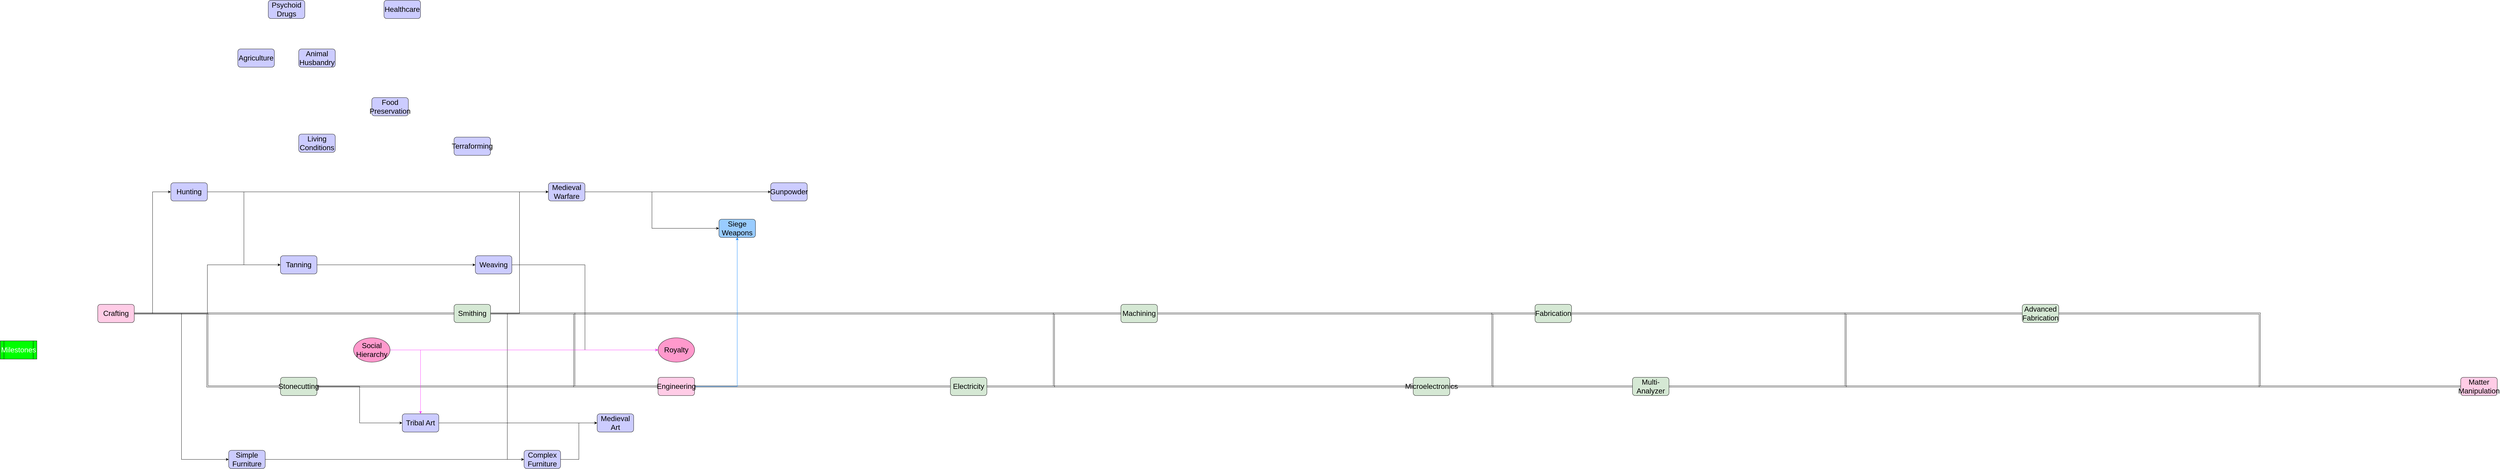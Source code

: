 <mxfile version="22.1.21" type="github">
  <diagram id="6a731a19-8d31-9384-78a2-239565b7b9f0" name="Page-1">
    <mxGraphModel dx="4646" dy="3814" grid="1" gridSize="10" guides="1" tooltips="1" connect="1" arrows="1" fold="1" page="1" pageScale="1" pageWidth="1169" pageHeight="827" background="none" math="0" shadow="0">
      <root>
        <mxCell id="0" />
        <mxCell id="1" parent="0" />
        <mxCell id="Bz1Tul2NDRuwhw3GlTzB-159" value="&lt;font style=&quot;font-size: 24px;&quot; color=&quot;#ffffff&quot;&gt;Milestones&lt;/font&gt;" style="shape=process;whiteSpace=wrap;html=1;backgroundOutline=1;fillColor=#00FF00;" parent="1" vertex="1">
          <mxGeometry x="-380" y="-30" width="120" height="60" as="geometry" />
        </mxCell>
        <mxCell id="XBrCe-OAdbCVLNR5H5HG-2" style="edgeStyle=orthogonalEdgeStyle;rounded=0;orthogonalLoop=1;jettySize=auto;html=1;exitX=1;exitY=0.5;exitDx=0;exitDy=0;entryX=0;entryY=0.5;entryDx=0;entryDy=0;shape=link;" edge="1" parent="1" source="Bz1Tul2NDRuwhw3GlTzB-160" target="Bz1Tul2NDRuwhw3GlTzB-170">
          <mxGeometry relative="1" as="geometry" />
        </mxCell>
        <mxCell id="XBrCe-OAdbCVLNR5H5HG-39" style="edgeStyle=orthogonalEdgeStyle;rounded=0;orthogonalLoop=1;jettySize=auto;html=1;exitX=1;exitY=0.5;exitDx=0;exitDy=0;entryX=0;entryY=0.5;entryDx=0;entryDy=0;" edge="1" parent="1" source="Bz1Tul2NDRuwhw3GlTzB-160" target="XBrCe-OAdbCVLNR5H5HG-38">
          <mxGeometry relative="1" as="geometry" />
        </mxCell>
        <mxCell id="Bz1Tul2NDRuwhw3GlTzB-160" value="&lt;font style=&quot;font-size: 24px;&quot;&gt;Stonecutting&lt;/font&gt;" style="rounded=1;whiteSpace=wrap;html=1;fillColor=#D5E8D4;" parent="1" vertex="1">
          <mxGeometry x="540" y="90" width="120" height="60" as="geometry" />
        </mxCell>
        <mxCell id="XBrCe-OAdbCVLNR5H5HG-3" style="edgeStyle=orthogonalEdgeStyle;rounded=0;orthogonalLoop=1;jettySize=auto;html=1;exitX=1;exitY=0.5;exitDx=0;exitDy=0;entryX=0;entryY=0.5;entryDx=0;entryDy=0;shape=link;" edge="1" parent="1" source="Bz1Tul2NDRuwhw3GlTzB-161" target="Bz1Tul2NDRuwhw3GlTzB-170">
          <mxGeometry relative="1" as="geometry" />
        </mxCell>
        <mxCell id="XBrCe-OAdbCVLNR5H5HG-4" style="edgeStyle=orthogonalEdgeStyle;rounded=0;orthogonalLoop=1;jettySize=auto;html=1;exitX=1;exitY=0.5;exitDx=0;exitDy=0;entryX=0;entryY=0.5;entryDx=0;entryDy=0;shape=link;" edge="1" parent="1" source="Bz1Tul2NDRuwhw3GlTzB-161" target="Bz1Tul2NDRuwhw3GlTzB-163">
          <mxGeometry relative="1" as="geometry" />
        </mxCell>
        <mxCell id="XBrCe-OAdbCVLNR5H5HG-26" style="edgeStyle=orthogonalEdgeStyle;rounded=0;orthogonalLoop=1;jettySize=auto;html=1;exitX=1;exitY=0.5;exitDx=0;exitDy=0;entryX=0;entryY=0.5;entryDx=0;entryDy=0;" edge="1" parent="1" source="Bz1Tul2NDRuwhw3GlTzB-161" target="Bz1Tul2NDRuwhw3GlTzB-176">
          <mxGeometry relative="1" as="geometry" />
        </mxCell>
        <mxCell id="XBrCe-OAdbCVLNR5H5HG-37" style="edgeStyle=orthogonalEdgeStyle;rounded=0;orthogonalLoop=1;jettySize=auto;html=1;exitX=1;exitY=0.5;exitDx=0;exitDy=0;entryX=0;entryY=0.5;entryDx=0;entryDy=0;" edge="1" parent="1" source="Bz1Tul2NDRuwhw3GlTzB-161" target="XBrCe-OAdbCVLNR5H5HG-35">
          <mxGeometry relative="1" as="geometry" />
        </mxCell>
        <mxCell id="Bz1Tul2NDRuwhw3GlTzB-161" value="&lt;font style=&quot;font-size: 24px;&quot;&gt;Smithing&lt;/font&gt;" style="rounded=1;whiteSpace=wrap;html=1;fillColor=#D5E8D4;" parent="1" vertex="1">
          <mxGeometry x="1110" y="-150" width="120" height="60" as="geometry" />
        </mxCell>
        <mxCell id="XBrCe-OAdbCVLNR5H5HG-6" style="edgeStyle=orthogonalEdgeStyle;rounded=0;orthogonalLoop=1;jettySize=auto;html=1;exitX=1;exitY=0.5;exitDx=0;exitDy=0;entryX=0;entryY=0.5;entryDx=0;entryDy=0;shape=link;" edge="1" parent="1" source="Bz1Tul2NDRuwhw3GlTzB-162" target="Bz1Tul2NDRuwhw3GlTzB-163">
          <mxGeometry relative="1" as="geometry" />
        </mxCell>
        <mxCell id="XBrCe-OAdbCVLNR5H5HG-8" style="edgeStyle=orthogonalEdgeStyle;rounded=0;orthogonalLoop=1;jettySize=auto;html=1;exitX=1;exitY=0.5;exitDx=0;exitDy=0;entryX=0;entryY=0.5;entryDx=0;entryDy=0;shape=link;" edge="1" parent="1" source="Bz1Tul2NDRuwhw3GlTzB-162" target="Bz1Tul2NDRuwhw3GlTzB-164">
          <mxGeometry relative="1" as="geometry" />
        </mxCell>
        <mxCell id="Bz1Tul2NDRuwhw3GlTzB-162" value="&lt;font style=&quot;font-size: 24px;&quot;&gt;Electricity&lt;/font&gt;" style="rounded=1;whiteSpace=wrap;html=1;fillColor=#D5E8D4;" parent="1" vertex="1">
          <mxGeometry x="2740" y="90" width="120" height="60" as="geometry" />
        </mxCell>
        <mxCell id="XBrCe-OAdbCVLNR5H5HG-7" style="edgeStyle=orthogonalEdgeStyle;rounded=0;orthogonalLoop=1;jettySize=auto;html=1;exitX=1;exitY=0.5;exitDx=0;exitDy=0;entryX=0;entryY=0.5;entryDx=0;entryDy=0;shape=link;" edge="1" parent="1" source="Bz1Tul2NDRuwhw3GlTzB-163" target="Bz1Tul2NDRuwhw3GlTzB-165">
          <mxGeometry relative="1" as="geometry" />
        </mxCell>
        <mxCell id="Bz1Tul2NDRuwhw3GlTzB-163" value="&lt;font style=&quot;font-size: 24px;&quot;&gt;Machining&lt;/font&gt;" style="rounded=1;whiteSpace=wrap;html=1;fillColor=#D5E8D4;" parent="1" vertex="1">
          <mxGeometry x="3300" y="-150" width="120" height="60" as="geometry" />
        </mxCell>
        <mxCell id="XBrCe-OAdbCVLNR5H5HG-9" style="edgeStyle=orthogonalEdgeStyle;rounded=0;orthogonalLoop=1;jettySize=auto;html=1;exitX=1;exitY=0.5;exitDx=0;exitDy=0;entryX=0;entryY=0.5;entryDx=0;entryDy=0;shape=link;" edge="1" parent="1" source="Bz1Tul2NDRuwhw3GlTzB-164" target="Bz1Tul2NDRuwhw3GlTzB-165">
          <mxGeometry relative="1" as="geometry" />
        </mxCell>
        <mxCell id="XBrCe-OAdbCVLNR5H5HG-11" style="edgeStyle=orthogonalEdgeStyle;rounded=0;orthogonalLoop=1;jettySize=auto;html=1;exitX=1;exitY=0.5;exitDx=0;exitDy=0;entryX=0;entryY=0.5;entryDx=0;entryDy=0;shape=link;" edge="1" parent="1" source="Bz1Tul2NDRuwhw3GlTzB-164" target="Bz1Tul2NDRuwhw3GlTzB-166">
          <mxGeometry relative="1" as="geometry" />
        </mxCell>
        <mxCell id="Bz1Tul2NDRuwhw3GlTzB-164" value="&lt;font style=&quot;font-size: 24px;&quot;&gt;Microelectronics&lt;/font&gt;" style="rounded=1;whiteSpace=wrap;html=1;fillColor=#D5E8D4;" parent="1" vertex="1">
          <mxGeometry x="4260" y="90" width="120" height="60" as="geometry" />
        </mxCell>
        <mxCell id="XBrCe-OAdbCVLNR5H5HG-10" style="edgeStyle=orthogonalEdgeStyle;rounded=0;orthogonalLoop=1;jettySize=auto;html=1;exitX=1;exitY=0.5;exitDx=0;exitDy=0;entryX=0;entryY=0.5;entryDx=0;entryDy=0;shape=link;" edge="1" parent="1" source="Bz1Tul2NDRuwhw3GlTzB-165" target="Bz1Tul2NDRuwhw3GlTzB-167">
          <mxGeometry relative="1" as="geometry" />
        </mxCell>
        <mxCell id="Bz1Tul2NDRuwhw3GlTzB-165" value="&lt;font style=&quot;font-size: 24px;&quot;&gt;Fabrication&lt;/font&gt;" style="rounded=1;whiteSpace=wrap;html=1;fillColor=#D5E8D4;" parent="1" vertex="1">
          <mxGeometry x="4660" y="-150" width="120" height="60" as="geometry" />
        </mxCell>
        <mxCell id="XBrCe-OAdbCVLNR5H5HG-12" style="edgeStyle=orthogonalEdgeStyle;rounded=0;orthogonalLoop=1;jettySize=auto;html=1;exitX=1;exitY=0.5;exitDx=0;exitDy=0;entryX=0;entryY=0.5;entryDx=0;entryDy=0;shape=link;" edge="1" parent="1" source="Bz1Tul2NDRuwhw3GlTzB-166" target="Bz1Tul2NDRuwhw3GlTzB-167">
          <mxGeometry relative="1" as="geometry" />
        </mxCell>
        <mxCell id="XBrCe-OAdbCVLNR5H5HG-14" style="edgeStyle=orthogonalEdgeStyle;rounded=0;orthogonalLoop=1;jettySize=auto;html=1;exitX=1;exitY=0.5;exitDx=0;exitDy=0;entryX=0;entryY=0.5;entryDx=0;entryDy=0;shape=link;" edge="1" parent="1" source="Bz1Tul2NDRuwhw3GlTzB-166" target="XBrCe-OAdbCVLNR5H5HG-13">
          <mxGeometry relative="1" as="geometry" />
        </mxCell>
        <mxCell id="Bz1Tul2NDRuwhw3GlTzB-166" value="&lt;font style=&quot;font-size: 24px;&quot;&gt;Multi-Analyzer&lt;/font&gt;" style="rounded=1;whiteSpace=wrap;html=1;fillColor=#D5E8D4;" parent="1" vertex="1">
          <mxGeometry x="4980" y="90" width="120" height="60" as="geometry" />
        </mxCell>
        <mxCell id="XBrCe-OAdbCVLNR5H5HG-15" style="edgeStyle=orthogonalEdgeStyle;rounded=0;orthogonalLoop=1;jettySize=auto;html=1;exitX=1;exitY=0.5;exitDx=0;exitDy=0;entryX=0;entryY=0.5;entryDx=0;entryDy=0;shape=link;" edge="1" parent="1" source="Bz1Tul2NDRuwhw3GlTzB-167" target="XBrCe-OAdbCVLNR5H5HG-13">
          <mxGeometry relative="1" as="geometry" />
        </mxCell>
        <mxCell id="Bz1Tul2NDRuwhw3GlTzB-167" value="&lt;font style=&quot;font-size: 24px;&quot;&gt;Advanced Fabrication&lt;/font&gt;" style="rounded=1;whiteSpace=wrap;html=1;fillColor=#D5E8D4;" parent="1" vertex="1">
          <mxGeometry x="6260" y="-150" width="120" height="60" as="geometry" />
        </mxCell>
        <mxCell id="XBrCe-OAdbCVLNR5H5HG-21" style="edgeStyle=orthogonalEdgeStyle;rounded=0;orthogonalLoop=1;jettySize=auto;html=1;exitX=1;exitY=0.5;exitDx=0;exitDy=0;entryX=0;entryY=0.5;entryDx=0;entryDy=0;" edge="1" parent="1" source="Bz1Tul2NDRuwhw3GlTzB-168" target="Bz1Tul2NDRuwhw3GlTzB-169">
          <mxGeometry relative="1" as="geometry" />
        </mxCell>
        <mxCell id="Bz1Tul2NDRuwhw3GlTzB-168" value="&lt;font style=&quot;font-size: 24px;&quot;&gt;Tanning&lt;/font&gt;" style="rounded=1;whiteSpace=wrap;html=1;fillColor=#CCCCFF;" parent="1" vertex="1">
          <mxGeometry x="540" y="-310" width="120" height="60" as="geometry" />
        </mxCell>
        <mxCell id="XBrCe-OAdbCVLNR5H5HG-22" style="edgeStyle=orthogonalEdgeStyle;rounded=0;orthogonalLoop=1;jettySize=auto;html=1;exitX=1;exitY=0.5;exitDx=0;exitDy=0;entryX=0;entryY=0.5;entryDx=0;entryDy=0;" edge="1" parent="1" source="Bz1Tul2NDRuwhw3GlTzB-169" target="XBrCe-OAdbCVLNR5H5HG-17">
          <mxGeometry relative="1" as="geometry" />
        </mxCell>
        <mxCell id="Bz1Tul2NDRuwhw3GlTzB-169" value="&lt;font style=&quot;font-size: 24px;&quot;&gt;Weaving&lt;/font&gt;" style="rounded=1;whiteSpace=wrap;html=1;fillColor=#CCCCFF;" parent="1" vertex="1">
          <mxGeometry x="1180" y="-310" width="120" height="60" as="geometry" />
        </mxCell>
        <mxCell id="XBrCe-OAdbCVLNR5H5HG-5" style="edgeStyle=orthogonalEdgeStyle;rounded=0;orthogonalLoop=1;jettySize=auto;html=1;exitX=1;exitY=0.5;exitDx=0;exitDy=0;entryX=0;entryY=0.5;entryDx=0;entryDy=0;shape=link;" edge="1" parent="1" source="Bz1Tul2NDRuwhw3GlTzB-170" target="Bz1Tul2NDRuwhw3GlTzB-162">
          <mxGeometry relative="1" as="geometry" />
        </mxCell>
        <mxCell id="XBrCe-OAdbCVLNR5H5HG-30" style="edgeStyle=orthogonalEdgeStyle;rounded=0;orthogonalLoop=1;jettySize=auto;html=1;exitX=1;exitY=0.5;exitDx=0;exitDy=0;entryX=0.5;entryY=1;entryDx=0;entryDy=0;strokeColor=#007FFF;" edge="1" parent="1" source="Bz1Tul2NDRuwhw3GlTzB-170" target="Bz1Tul2NDRuwhw3GlTzB-175">
          <mxGeometry relative="1" as="geometry" />
        </mxCell>
        <mxCell id="Bz1Tul2NDRuwhw3GlTzB-170" value="&lt;font style=&quot;font-size: 24px;&quot;&gt;Engineering&lt;/font&gt;" style="rounded=1;whiteSpace=wrap;html=1;fillColor=#FFCCE6;" parent="1" vertex="1">
          <mxGeometry x="1780" y="90" width="120" height="60" as="geometry" />
        </mxCell>
        <mxCell id="Bz1Tul2NDRuwhw3GlTzB-171" value="&lt;font style=&quot;font-size: 24px;&quot;&gt;Terraforming&lt;/font&gt;" style="rounded=1;whiteSpace=wrap;html=1;fillColor=#CCCCFF;" parent="1" vertex="1">
          <mxGeometry x="1110" y="-700" width="120" height="60" as="geometry" />
        </mxCell>
        <mxCell id="Bz1Tul2NDRuwhw3GlTzB-172" value="&lt;font style=&quot;font-size: 24px;&quot;&gt;Agriculture&lt;/font&gt;" style="rounded=1;whiteSpace=wrap;html=1;fillColor=#CCCCFF;" parent="1" vertex="1">
          <mxGeometry x="400" y="-990" width="120" height="60" as="geometry" />
        </mxCell>
        <mxCell id="Bz1Tul2NDRuwhw3GlTzB-173" value="&lt;font style=&quot;font-size: 24px;&quot;&gt;Animal Husbandry&lt;/font&gt;" style="rounded=1;whiteSpace=wrap;html=1;fillColor=#CCCCFF;" parent="1" vertex="1">
          <mxGeometry x="600" y="-990" width="120" height="60" as="geometry" />
        </mxCell>
        <mxCell id="Bz1Tul2NDRuwhw3GlTzB-174" value="&lt;font style=&quot;font-size: 24px;&quot;&gt;Living Conditions&lt;/font&gt;" style="rounded=1;whiteSpace=wrap;html=1;fillColor=#CCCCFF;" parent="1" vertex="1">
          <mxGeometry x="600" y="-710" width="120" height="60" as="geometry" />
        </mxCell>
        <mxCell id="Bz1Tul2NDRuwhw3GlTzB-175" value="&lt;font style=&quot;font-size: 24px;&quot;&gt;Siege Weapons&lt;br&gt;&lt;/font&gt;" style="rounded=1;whiteSpace=wrap;html=1;fillColor=#99CCFF;" parent="1" vertex="1">
          <mxGeometry x="1980" y="-430" width="120" height="60" as="geometry" />
        </mxCell>
        <mxCell id="XBrCe-OAdbCVLNR5H5HG-28" style="edgeStyle=orthogonalEdgeStyle;rounded=0;orthogonalLoop=1;jettySize=auto;html=1;exitX=1;exitY=0.5;exitDx=0;exitDy=0;entryX=0;entryY=0.5;entryDx=0;entryDy=0;" edge="1" parent="1" source="Bz1Tul2NDRuwhw3GlTzB-176" target="Bz1Tul2NDRuwhw3GlTzB-175">
          <mxGeometry relative="1" as="geometry" />
        </mxCell>
        <mxCell id="XBrCe-OAdbCVLNR5H5HG-32" style="edgeStyle=orthogonalEdgeStyle;rounded=0;orthogonalLoop=1;jettySize=auto;html=1;exitX=1;exitY=0.5;exitDx=0;exitDy=0;entryX=0;entryY=0.5;entryDx=0;entryDy=0;" edge="1" parent="1" source="Bz1Tul2NDRuwhw3GlTzB-176" target="XBrCe-OAdbCVLNR5H5HG-31">
          <mxGeometry relative="1" as="geometry" />
        </mxCell>
        <mxCell id="Bz1Tul2NDRuwhw3GlTzB-176" value="&lt;font style=&quot;font-size: 24px;&quot;&gt;Medieval&lt;br&gt;Warfare&lt;/font&gt;" style="rounded=1;whiteSpace=wrap;html=1;fillColor=#CCCCFF;" parent="1" vertex="1">
          <mxGeometry x="1420" y="-550" width="120" height="60" as="geometry" />
        </mxCell>
        <mxCell id="XBrCe-OAdbCVLNR5H5HG-25" style="edgeStyle=orthogonalEdgeStyle;rounded=0;orthogonalLoop=1;jettySize=auto;html=1;exitX=1;exitY=0.5;exitDx=0;exitDy=0;entryX=0;entryY=0.5;entryDx=0;entryDy=0;" edge="1" parent="1" source="Bz1Tul2NDRuwhw3GlTzB-177" target="Bz1Tul2NDRuwhw3GlTzB-176">
          <mxGeometry relative="1" as="geometry" />
        </mxCell>
        <mxCell id="XBrCe-OAdbCVLNR5H5HG-27" style="edgeStyle=orthogonalEdgeStyle;rounded=0;orthogonalLoop=1;jettySize=auto;html=1;exitX=1;exitY=0.5;exitDx=0;exitDy=0;entryX=0;entryY=0.5;entryDx=0;entryDy=0;" edge="1" parent="1" source="Bz1Tul2NDRuwhw3GlTzB-177" target="Bz1Tul2NDRuwhw3GlTzB-168">
          <mxGeometry relative="1" as="geometry" />
        </mxCell>
        <mxCell id="Bz1Tul2NDRuwhw3GlTzB-177" value="&lt;font style=&quot;font-size: 24px;&quot;&gt;Hunting&lt;/font&gt;" style="rounded=1;whiteSpace=wrap;html=1;fillColor=#CCCCFF;" parent="1" vertex="1">
          <mxGeometry x="180" y="-550" width="120" height="60" as="geometry" />
        </mxCell>
        <mxCell id="XBrCe-OAdbCVLNR5H5HG-1" style="edgeStyle=orthogonalEdgeStyle;rounded=0;orthogonalLoop=1;jettySize=auto;html=1;exitX=1;exitY=0.5;exitDx=0;exitDy=0;entryX=0;entryY=0.5;entryDx=0;entryDy=0;shape=link;" edge="1" parent="1" source="Bz1Tul2NDRuwhw3GlTzB-178" target="Bz1Tul2NDRuwhw3GlTzB-161">
          <mxGeometry relative="1" as="geometry" />
        </mxCell>
        <mxCell id="XBrCe-OAdbCVLNR5H5HG-20" style="edgeStyle=orthogonalEdgeStyle;rounded=0;orthogonalLoop=1;jettySize=auto;html=1;exitX=1;exitY=0.5;exitDx=0;exitDy=0;entryX=0;entryY=0.5;entryDx=0;entryDy=0;" edge="1" parent="1" source="Bz1Tul2NDRuwhw3GlTzB-178" target="Bz1Tul2NDRuwhw3GlTzB-168">
          <mxGeometry relative="1" as="geometry" />
        </mxCell>
        <mxCell id="XBrCe-OAdbCVLNR5H5HG-24" style="edgeStyle=orthogonalEdgeStyle;rounded=0;orthogonalLoop=1;jettySize=auto;html=1;exitX=1;exitY=0.5;exitDx=0;exitDy=0;entryX=0;entryY=0.5;entryDx=0;entryDy=0;" edge="1" parent="1" source="Bz1Tul2NDRuwhw3GlTzB-178" target="Bz1Tul2NDRuwhw3GlTzB-177">
          <mxGeometry relative="1" as="geometry" />
        </mxCell>
        <mxCell id="XBrCe-OAdbCVLNR5H5HG-34" style="edgeStyle=orthogonalEdgeStyle;rounded=0;orthogonalLoop=1;jettySize=auto;html=1;exitX=1;exitY=0.5;exitDx=0;exitDy=0;entryX=0;entryY=0.5;entryDx=0;entryDy=0;" edge="1" parent="1" source="Bz1Tul2NDRuwhw3GlTzB-178" target="XBrCe-OAdbCVLNR5H5HG-33">
          <mxGeometry relative="1" as="geometry" />
        </mxCell>
        <mxCell id="XBrCe-OAdbCVLNR5H5HG-44" style="edgeStyle=orthogonalEdgeStyle;rounded=0;orthogonalLoop=1;jettySize=auto;html=1;exitX=1;exitY=0.5;exitDx=0;exitDy=0;entryX=0;entryY=0.5;entryDx=0;entryDy=0;shape=link;" edge="1" parent="1" source="Bz1Tul2NDRuwhw3GlTzB-178" target="Bz1Tul2NDRuwhw3GlTzB-160">
          <mxGeometry relative="1" as="geometry" />
        </mxCell>
        <mxCell id="Bz1Tul2NDRuwhw3GlTzB-178" value="&lt;font style=&quot;font-size: 24px;&quot;&gt;Crafting&lt;/font&gt;" style="rounded=1;whiteSpace=wrap;html=1;fillColor=#FFCCE6;" parent="1" vertex="1">
          <mxGeometry x="-60" y="-150" width="120" height="60" as="geometry" />
        </mxCell>
        <mxCell id="Bz1Tul2NDRuwhw3GlTzB-179" value="&lt;font style=&quot;font-size: 24px;&quot;&gt;Food Preservation&lt;/font&gt;" style="rounded=1;whiteSpace=wrap;html=1;fillColor=#CCCCFF;" parent="1" vertex="1">
          <mxGeometry x="840" y="-830" width="120" height="60" as="geometry" />
        </mxCell>
        <mxCell id="Bz1Tul2NDRuwhw3GlTzB-180" value="&lt;font style=&quot;font-size: 24px;&quot;&gt;Psychoid Drugs&lt;/font&gt;" style="rounded=1;whiteSpace=wrap;html=1;fillColor=#CCCCFF;" parent="1" vertex="1">
          <mxGeometry x="500" y="-1150" width="120" height="60" as="geometry" />
        </mxCell>
        <mxCell id="Bz1Tul2NDRuwhw3GlTzB-181" value="&lt;font style=&quot;font-size: 24px;&quot;&gt;Healthcare&lt;/font&gt;" style="rounded=1;whiteSpace=wrap;html=1;fillColor=#CCCCFF;" parent="1" vertex="1">
          <mxGeometry x="880" y="-1150" width="120" height="60" as="geometry" />
        </mxCell>
        <mxCell id="XBrCe-OAdbCVLNR5H5HG-13" value="&lt;font style=&quot;font-size: 24px;&quot;&gt;Matter Manipulation&lt;/font&gt;" style="rounded=1;whiteSpace=wrap;html=1;fillColor=#FFCCE6;" vertex="1" parent="1">
          <mxGeometry x="7700" y="90" width="120" height="60" as="geometry" />
        </mxCell>
        <mxCell id="XBrCe-OAdbCVLNR5H5HG-23" style="edgeStyle=orthogonalEdgeStyle;rounded=0;orthogonalLoop=1;jettySize=auto;html=1;exitX=1;exitY=0.5;exitDx=0;exitDy=0;entryX=0;entryY=0.5;entryDx=0;entryDy=0;strokeColor=#FF33FF;" edge="1" parent="1" source="XBrCe-OAdbCVLNR5H5HG-16" target="XBrCe-OAdbCVLNR5H5HG-17">
          <mxGeometry relative="1" as="geometry" />
        </mxCell>
        <mxCell id="XBrCe-OAdbCVLNR5H5HG-42" style="edgeStyle=orthogonalEdgeStyle;rounded=0;orthogonalLoop=1;jettySize=auto;html=1;exitX=1;exitY=0.5;exitDx=0;exitDy=0;entryX=0.5;entryY=0;entryDx=0;entryDy=0;fillColor=#FF66B3;strokeColor=#FF33FF;" edge="1" parent="1" source="XBrCe-OAdbCVLNR5H5HG-16" target="XBrCe-OAdbCVLNR5H5HG-38">
          <mxGeometry relative="1" as="geometry" />
        </mxCell>
        <mxCell id="XBrCe-OAdbCVLNR5H5HG-16" value="&lt;font style=&quot;font-size: 24px;&quot;&gt;Social Hierarchy&lt;/font&gt;" style="ellipse;whiteSpace=wrap;html=1;fillColor=#FF99CC;" vertex="1" parent="1">
          <mxGeometry x="780" y="-40" width="120" height="80" as="geometry" />
        </mxCell>
        <mxCell id="XBrCe-OAdbCVLNR5H5HG-17" value="&lt;font style=&quot;&quot;&gt;&lt;font style=&quot;font-size: 24px;&quot;&gt;Royalty&lt;/font&gt;&lt;br&gt;&lt;/font&gt;" style="ellipse;whiteSpace=wrap;html=1;fillColor=#FF99CC;" vertex="1" parent="1">
          <mxGeometry x="1780" y="-40" width="120" height="80" as="geometry" />
        </mxCell>
        <mxCell id="XBrCe-OAdbCVLNR5H5HG-31" value="&lt;font style=&quot;font-size: 24px;&quot;&gt;Gunpowder&lt;br&gt;&lt;/font&gt;" style="rounded=1;whiteSpace=wrap;html=1;fillColor=#CCCCFF;" vertex="1" parent="1">
          <mxGeometry x="2150" y="-550" width="120" height="60" as="geometry" />
        </mxCell>
        <mxCell id="XBrCe-OAdbCVLNR5H5HG-36" style="edgeStyle=orthogonalEdgeStyle;rounded=0;orthogonalLoop=1;jettySize=auto;html=1;exitX=1;exitY=0.5;exitDx=0;exitDy=0;entryX=0;entryY=0.5;entryDx=0;entryDy=0;" edge="1" parent="1" source="XBrCe-OAdbCVLNR5H5HG-33" target="XBrCe-OAdbCVLNR5H5HG-35">
          <mxGeometry relative="1" as="geometry" />
        </mxCell>
        <mxCell id="XBrCe-OAdbCVLNR5H5HG-33" value="&lt;font style=&quot;font-size: 24px;&quot;&gt;Simple Furniture&lt;br&gt;&lt;/font&gt;" style="rounded=1;whiteSpace=wrap;html=1;fillColor=#CCCCFF;" vertex="1" parent="1">
          <mxGeometry x="370" y="330" width="120" height="60" as="geometry" />
        </mxCell>
        <mxCell id="XBrCe-OAdbCVLNR5H5HG-43" style="edgeStyle=orthogonalEdgeStyle;rounded=0;orthogonalLoop=1;jettySize=auto;html=1;exitX=1;exitY=0.5;exitDx=0;exitDy=0;entryX=0;entryY=0.5;entryDx=0;entryDy=0;" edge="1" parent="1" source="XBrCe-OAdbCVLNR5H5HG-35" target="XBrCe-OAdbCVLNR5H5HG-40">
          <mxGeometry relative="1" as="geometry" />
        </mxCell>
        <mxCell id="XBrCe-OAdbCVLNR5H5HG-35" value="&lt;font style=&quot;font-size: 24px;&quot;&gt;Complex Furniture&lt;br&gt;&lt;/font&gt;" style="rounded=1;whiteSpace=wrap;html=1;fillColor=#CCCCFF;" vertex="1" parent="1">
          <mxGeometry x="1340" y="330" width="120" height="60" as="geometry" />
        </mxCell>
        <mxCell id="XBrCe-OAdbCVLNR5H5HG-41" style="edgeStyle=orthogonalEdgeStyle;rounded=0;orthogonalLoop=1;jettySize=auto;html=1;exitX=1;exitY=0.5;exitDx=0;exitDy=0;entryX=0;entryY=0.5;entryDx=0;entryDy=0;" edge="1" parent="1" source="XBrCe-OAdbCVLNR5H5HG-38" target="XBrCe-OAdbCVLNR5H5HG-40">
          <mxGeometry relative="1" as="geometry" />
        </mxCell>
        <mxCell id="XBrCe-OAdbCVLNR5H5HG-38" value="&lt;font style=&quot;font-size: 24px;&quot;&gt;Tribal Art&lt;br&gt;&lt;/font&gt;" style="rounded=1;whiteSpace=wrap;html=1;fillColor=#CCCCFF;" vertex="1" parent="1">
          <mxGeometry x="940" y="210" width="120" height="60" as="geometry" />
        </mxCell>
        <mxCell id="XBrCe-OAdbCVLNR5H5HG-40" value="&lt;font style=&quot;font-size: 24px;&quot;&gt;Medieval Art&lt;br&gt;&lt;/font&gt;" style="rounded=1;whiteSpace=wrap;html=1;fillColor=#CCCCFF;" vertex="1" parent="1">
          <mxGeometry x="1580" y="210" width="120" height="60" as="geometry" />
        </mxCell>
      </root>
    </mxGraphModel>
  </diagram>
</mxfile>
